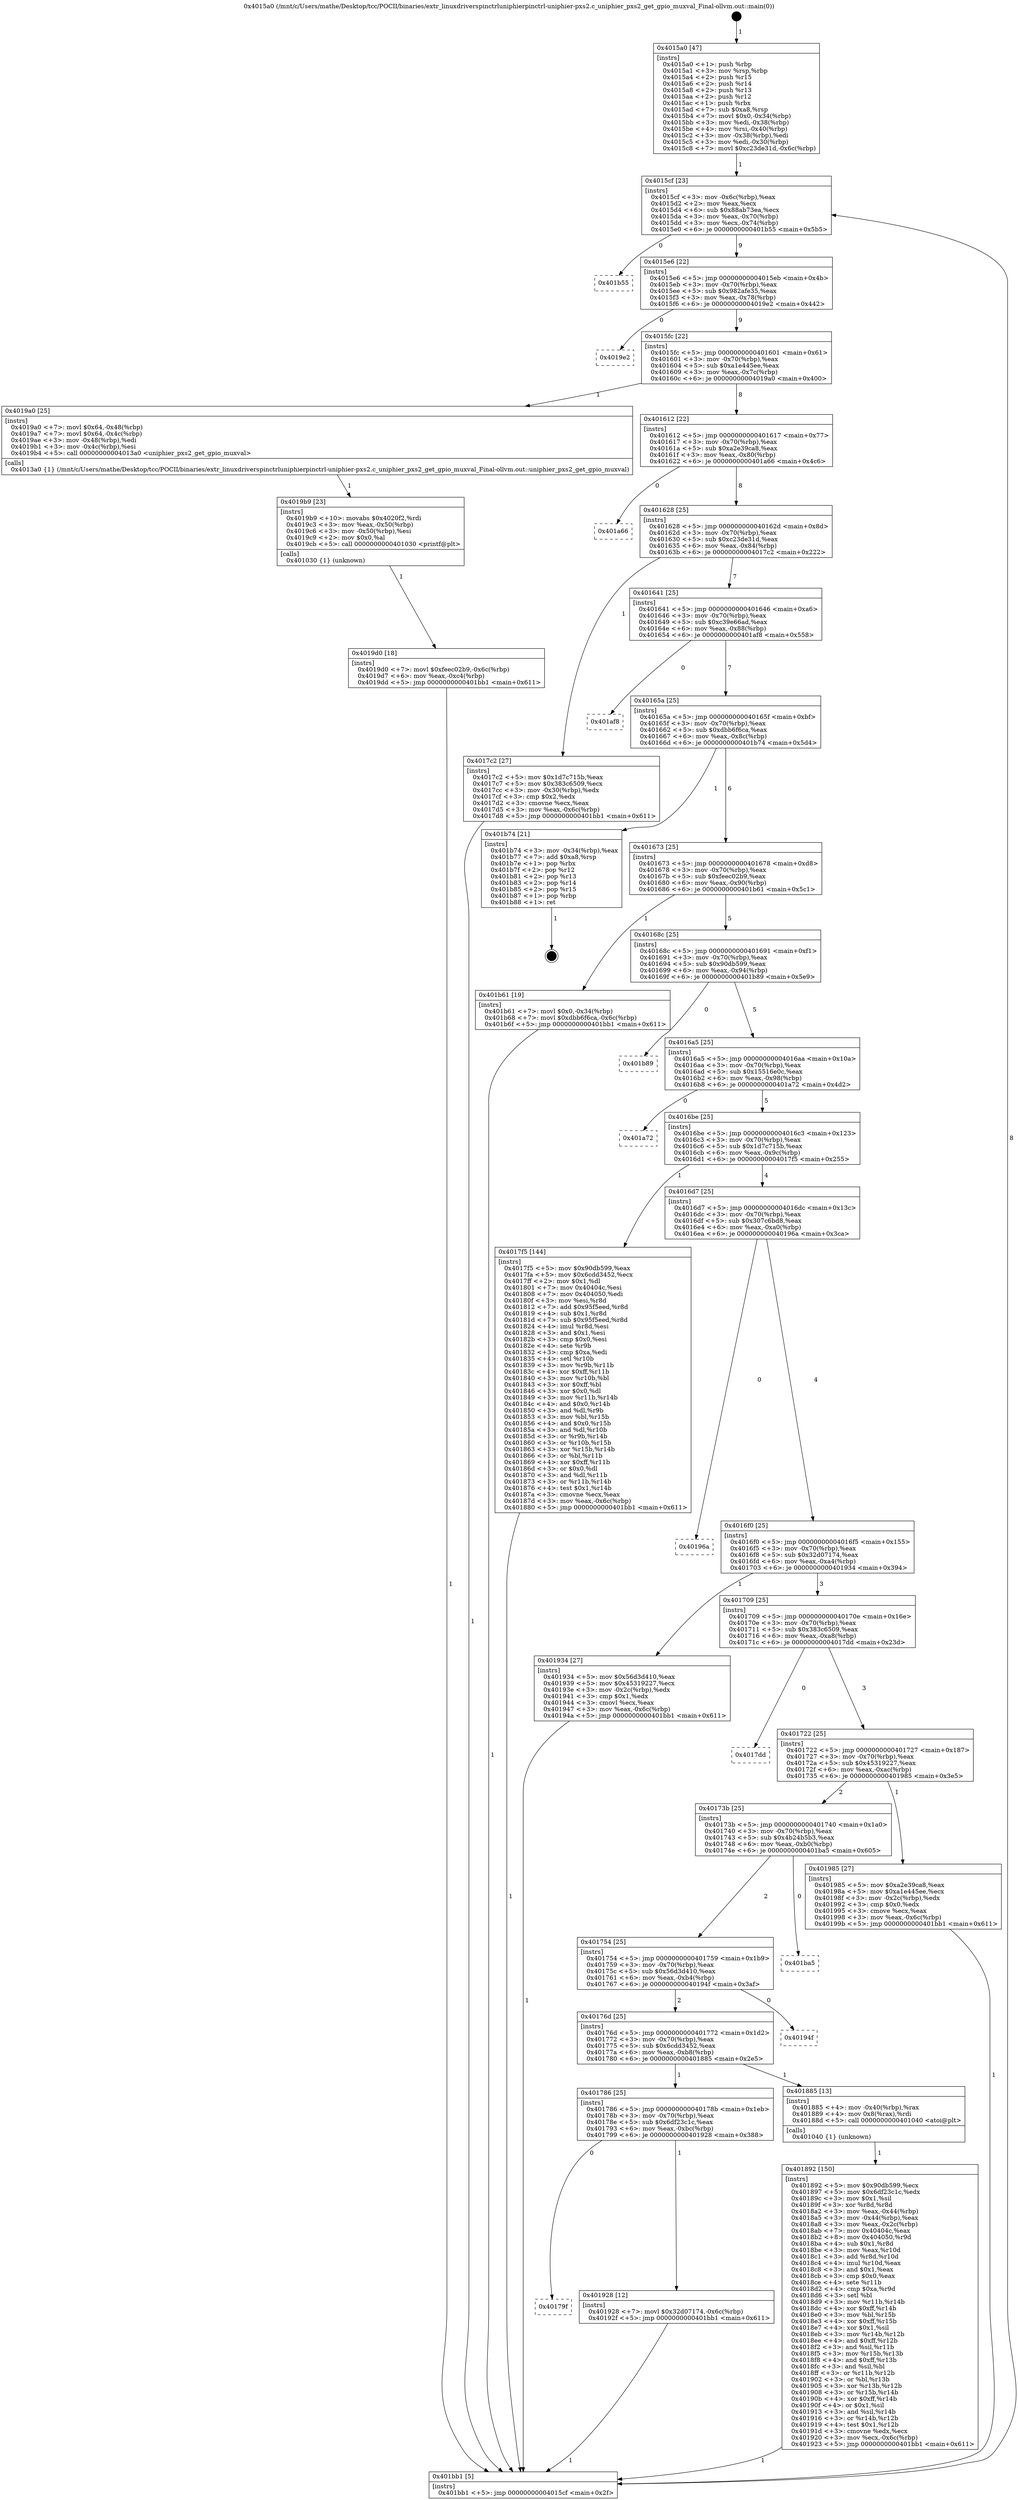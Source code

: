 digraph "0x4015a0" {
  label = "0x4015a0 (/mnt/c/Users/mathe/Desktop/tcc/POCII/binaries/extr_linuxdriverspinctrluniphierpinctrl-uniphier-pxs2.c_uniphier_pxs2_get_gpio_muxval_Final-ollvm.out::main(0))"
  labelloc = "t"
  node[shape=record]

  Entry [label="",width=0.3,height=0.3,shape=circle,fillcolor=black,style=filled]
  "0x4015cf" [label="{
     0x4015cf [23]\l
     | [instrs]\l
     &nbsp;&nbsp;0x4015cf \<+3\>: mov -0x6c(%rbp),%eax\l
     &nbsp;&nbsp;0x4015d2 \<+2\>: mov %eax,%ecx\l
     &nbsp;&nbsp;0x4015d4 \<+6\>: sub $0x88ab73ea,%ecx\l
     &nbsp;&nbsp;0x4015da \<+3\>: mov %eax,-0x70(%rbp)\l
     &nbsp;&nbsp;0x4015dd \<+3\>: mov %ecx,-0x74(%rbp)\l
     &nbsp;&nbsp;0x4015e0 \<+6\>: je 0000000000401b55 \<main+0x5b5\>\l
  }"]
  "0x401b55" [label="{
     0x401b55\l
  }", style=dashed]
  "0x4015e6" [label="{
     0x4015e6 [22]\l
     | [instrs]\l
     &nbsp;&nbsp;0x4015e6 \<+5\>: jmp 00000000004015eb \<main+0x4b\>\l
     &nbsp;&nbsp;0x4015eb \<+3\>: mov -0x70(%rbp),%eax\l
     &nbsp;&nbsp;0x4015ee \<+5\>: sub $0x982afe35,%eax\l
     &nbsp;&nbsp;0x4015f3 \<+3\>: mov %eax,-0x78(%rbp)\l
     &nbsp;&nbsp;0x4015f6 \<+6\>: je 00000000004019e2 \<main+0x442\>\l
  }"]
  Exit [label="",width=0.3,height=0.3,shape=circle,fillcolor=black,style=filled,peripheries=2]
  "0x4019e2" [label="{
     0x4019e2\l
  }", style=dashed]
  "0x4015fc" [label="{
     0x4015fc [22]\l
     | [instrs]\l
     &nbsp;&nbsp;0x4015fc \<+5\>: jmp 0000000000401601 \<main+0x61\>\l
     &nbsp;&nbsp;0x401601 \<+3\>: mov -0x70(%rbp),%eax\l
     &nbsp;&nbsp;0x401604 \<+5\>: sub $0xa1e445ee,%eax\l
     &nbsp;&nbsp;0x401609 \<+3\>: mov %eax,-0x7c(%rbp)\l
     &nbsp;&nbsp;0x40160c \<+6\>: je 00000000004019a0 \<main+0x400\>\l
  }"]
  "0x4019d0" [label="{
     0x4019d0 [18]\l
     | [instrs]\l
     &nbsp;&nbsp;0x4019d0 \<+7\>: movl $0xfeec02b9,-0x6c(%rbp)\l
     &nbsp;&nbsp;0x4019d7 \<+6\>: mov %eax,-0xc4(%rbp)\l
     &nbsp;&nbsp;0x4019dd \<+5\>: jmp 0000000000401bb1 \<main+0x611\>\l
  }"]
  "0x4019a0" [label="{
     0x4019a0 [25]\l
     | [instrs]\l
     &nbsp;&nbsp;0x4019a0 \<+7\>: movl $0x64,-0x48(%rbp)\l
     &nbsp;&nbsp;0x4019a7 \<+7\>: movl $0x64,-0x4c(%rbp)\l
     &nbsp;&nbsp;0x4019ae \<+3\>: mov -0x48(%rbp),%edi\l
     &nbsp;&nbsp;0x4019b1 \<+3\>: mov -0x4c(%rbp),%esi\l
     &nbsp;&nbsp;0x4019b4 \<+5\>: call 00000000004013a0 \<uniphier_pxs2_get_gpio_muxval\>\l
     | [calls]\l
     &nbsp;&nbsp;0x4013a0 \{1\} (/mnt/c/Users/mathe/Desktop/tcc/POCII/binaries/extr_linuxdriverspinctrluniphierpinctrl-uniphier-pxs2.c_uniphier_pxs2_get_gpio_muxval_Final-ollvm.out::uniphier_pxs2_get_gpio_muxval)\l
  }"]
  "0x401612" [label="{
     0x401612 [22]\l
     | [instrs]\l
     &nbsp;&nbsp;0x401612 \<+5\>: jmp 0000000000401617 \<main+0x77\>\l
     &nbsp;&nbsp;0x401617 \<+3\>: mov -0x70(%rbp),%eax\l
     &nbsp;&nbsp;0x40161a \<+5\>: sub $0xa2e39ca8,%eax\l
     &nbsp;&nbsp;0x40161f \<+3\>: mov %eax,-0x80(%rbp)\l
     &nbsp;&nbsp;0x401622 \<+6\>: je 0000000000401a66 \<main+0x4c6\>\l
  }"]
  "0x4019b9" [label="{
     0x4019b9 [23]\l
     | [instrs]\l
     &nbsp;&nbsp;0x4019b9 \<+10\>: movabs $0x4020f2,%rdi\l
     &nbsp;&nbsp;0x4019c3 \<+3\>: mov %eax,-0x50(%rbp)\l
     &nbsp;&nbsp;0x4019c6 \<+3\>: mov -0x50(%rbp),%esi\l
     &nbsp;&nbsp;0x4019c9 \<+2\>: mov $0x0,%al\l
     &nbsp;&nbsp;0x4019cb \<+5\>: call 0000000000401030 \<printf@plt\>\l
     | [calls]\l
     &nbsp;&nbsp;0x401030 \{1\} (unknown)\l
  }"]
  "0x401a66" [label="{
     0x401a66\l
  }", style=dashed]
  "0x401628" [label="{
     0x401628 [25]\l
     | [instrs]\l
     &nbsp;&nbsp;0x401628 \<+5\>: jmp 000000000040162d \<main+0x8d\>\l
     &nbsp;&nbsp;0x40162d \<+3\>: mov -0x70(%rbp),%eax\l
     &nbsp;&nbsp;0x401630 \<+5\>: sub $0xc23de31d,%eax\l
     &nbsp;&nbsp;0x401635 \<+6\>: mov %eax,-0x84(%rbp)\l
     &nbsp;&nbsp;0x40163b \<+6\>: je 00000000004017c2 \<main+0x222\>\l
  }"]
  "0x40179f" [label="{
     0x40179f\l
  }", style=dashed]
  "0x4017c2" [label="{
     0x4017c2 [27]\l
     | [instrs]\l
     &nbsp;&nbsp;0x4017c2 \<+5\>: mov $0x1d7c715b,%eax\l
     &nbsp;&nbsp;0x4017c7 \<+5\>: mov $0x383c6509,%ecx\l
     &nbsp;&nbsp;0x4017cc \<+3\>: mov -0x30(%rbp),%edx\l
     &nbsp;&nbsp;0x4017cf \<+3\>: cmp $0x2,%edx\l
     &nbsp;&nbsp;0x4017d2 \<+3\>: cmovne %ecx,%eax\l
     &nbsp;&nbsp;0x4017d5 \<+3\>: mov %eax,-0x6c(%rbp)\l
     &nbsp;&nbsp;0x4017d8 \<+5\>: jmp 0000000000401bb1 \<main+0x611\>\l
  }"]
  "0x401641" [label="{
     0x401641 [25]\l
     | [instrs]\l
     &nbsp;&nbsp;0x401641 \<+5\>: jmp 0000000000401646 \<main+0xa6\>\l
     &nbsp;&nbsp;0x401646 \<+3\>: mov -0x70(%rbp),%eax\l
     &nbsp;&nbsp;0x401649 \<+5\>: sub $0xc39e66ad,%eax\l
     &nbsp;&nbsp;0x40164e \<+6\>: mov %eax,-0x88(%rbp)\l
     &nbsp;&nbsp;0x401654 \<+6\>: je 0000000000401af8 \<main+0x558\>\l
  }"]
  "0x401bb1" [label="{
     0x401bb1 [5]\l
     | [instrs]\l
     &nbsp;&nbsp;0x401bb1 \<+5\>: jmp 00000000004015cf \<main+0x2f\>\l
  }"]
  "0x4015a0" [label="{
     0x4015a0 [47]\l
     | [instrs]\l
     &nbsp;&nbsp;0x4015a0 \<+1\>: push %rbp\l
     &nbsp;&nbsp;0x4015a1 \<+3\>: mov %rsp,%rbp\l
     &nbsp;&nbsp;0x4015a4 \<+2\>: push %r15\l
     &nbsp;&nbsp;0x4015a6 \<+2\>: push %r14\l
     &nbsp;&nbsp;0x4015a8 \<+2\>: push %r13\l
     &nbsp;&nbsp;0x4015aa \<+2\>: push %r12\l
     &nbsp;&nbsp;0x4015ac \<+1\>: push %rbx\l
     &nbsp;&nbsp;0x4015ad \<+7\>: sub $0xa8,%rsp\l
     &nbsp;&nbsp;0x4015b4 \<+7\>: movl $0x0,-0x34(%rbp)\l
     &nbsp;&nbsp;0x4015bb \<+3\>: mov %edi,-0x38(%rbp)\l
     &nbsp;&nbsp;0x4015be \<+4\>: mov %rsi,-0x40(%rbp)\l
     &nbsp;&nbsp;0x4015c2 \<+3\>: mov -0x38(%rbp),%edi\l
     &nbsp;&nbsp;0x4015c5 \<+3\>: mov %edi,-0x30(%rbp)\l
     &nbsp;&nbsp;0x4015c8 \<+7\>: movl $0xc23de31d,-0x6c(%rbp)\l
  }"]
  "0x401928" [label="{
     0x401928 [12]\l
     | [instrs]\l
     &nbsp;&nbsp;0x401928 \<+7\>: movl $0x32d07174,-0x6c(%rbp)\l
     &nbsp;&nbsp;0x40192f \<+5\>: jmp 0000000000401bb1 \<main+0x611\>\l
  }"]
  "0x401af8" [label="{
     0x401af8\l
  }", style=dashed]
  "0x40165a" [label="{
     0x40165a [25]\l
     | [instrs]\l
     &nbsp;&nbsp;0x40165a \<+5\>: jmp 000000000040165f \<main+0xbf\>\l
     &nbsp;&nbsp;0x40165f \<+3\>: mov -0x70(%rbp),%eax\l
     &nbsp;&nbsp;0x401662 \<+5\>: sub $0xdbb6f6ca,%eax\l
     &nbsp;&nbsp;0x401667 \<+6\>: mov %eax,-0x8c(%rbp)\l
     &nbsp;&nbsp;0x40166d \<+6\>: je 0000000000401b74 \<main+0x5d4\>\l
  }"]
  "0x401892" [label="{
     0x401892 [150]\l
     | [instrs]\l
     &nbsp;&nbsp;0x401892 \<+5\>: mov $0x90db599,%ecx\l
     &nbsp;&nbsp;0x401897 \<+5\>: mov $0x6df23c1c,%edx\l
     &nbsp;&nbsp;0x40189c \<+3\>: mov $0x1,%sil\l
     &nbsp;&nbsp;0x40189f \<+3\>: xor %r8d,%r8d\l
     &nbsp;&nbsp;0x4018a2 \<+3\>: mov %eax,-0x44(%rbp)\l
     &nbsp;&nbsp;0x4018a5 \<+3\>: mov -0x44(%rbp),%eax\l
     &nbsp;&nbsp;0x4018a8 \<+3\>: mov %eax,-0x2c(%rbp)\l
     &nbsp;&nbsp;0x4018ab \<+7\>: mov 0x40404c,%eax\l
     &nbsp;&nbsp;0x4018b2 \<+8\>: mov 0x404050,%r9d\l
     &nbsp;&nbsp;0x4018ba \<+4\>: sub $0x1,%r8d\l
     &nbsp;&nbsp;0x4018be \<+3\>: mov %eax,%r10d\l
     &nbsp;&nbsp;0x4018c1 \<+3\>: add %r8d,%r10d\l
     &nbsp;&nbsp;0x4018c4 \<+4\>: imul %r10d,%eax\l
     &nbsp;&nbsp;0x4018c8 \<+3\>: and $0x1,%eax\l
     &nbsp;&nbsp;0x4018cb \<+3\>: cmp $0x0,%eax\l
     &nbsp;&nbsp;0x4018ce \<+4\>: sete %r11b\l
     &nbsp;&nbsp;0x4018d2 \<+4\>: cmp $0xa,%r9d\l
     &nbsp;&nbsp;0x4018d6 \<+3\>: setl %bl\l
     &nbsp;&nbsp;0x4018d9 \<+3\>: mov %r11b,%r14b\l
     &nbsp;&nbsp;0x4018dc \<+4\>: xor $0xff,%r14b\l
     &nbsp;&nbsp;0x4018e0 \<+3\>: mov %bl,%r15b\l
     &nbsp;&nbsp;0x4018e3 \<+4\>: xor $0xff,%r15b\l
     &nbsp;&nbsp;0x4018e7 \<+4\>: xor $0x1,%sil\l
     &nbsp;&nbsp;0x4018eb \<+3\>: mov %r14b,%r12b\l
     &nbsp;&nbsp;0x4018ee \<+4\>: and $0xff,%r12b\l
     &nbsp;&nbsp;0x4018f2 \<+3\>: and %sil,%r11b\l
     &nbsp;&nbsp;0x4018f5 \<+3\>: mov %r15b,%r13b\l
     &nbsp;&nbsp;0x4018f8 \<+4\>: and $0xff,%r13b\l
     &nbsp;&nbsp;0x4018fc \<+3\>: and %sil,%bl\l
     &nbsp;&nbsp;0x4018ff \<+3\>: or %r11b,%r12b\l
     &nbsp;&nbsp;0x401902 \<+3\>: or %bl,%r13b\l
     &nbsp;&nbsp;0x401905 \<+3\>: xor %r13b,%r12b\l
     &nbsp;&nbsp;0x401908 \<+3\>: or %r15b,%r14b\l
     &nbsp;&nbsp;0x40190b \<+4\>: xor $0xff,%r14b\l
     &nbsp;&nbsp;0x40190f \<+4\>: or $0x1,%sil\l
     &nbsp;&nbsp;0x401913 \<+3\>: and %sil,%r14b\l
     &nbsp;&nbsp;0x401916 \<+3\>: or %r14b,%r12b\l
     &nbsp;&nbsp;0x401919 \<+4\>: test $0x1,%r12b\l
     &nbsp;&nbsp;0x40191d \<+3\>: cmovne %edx,%ecx\l
     &nbsp;&nbsp;0x401920 \<+3\>: mov %ecx,-0x6c(%rbp)\l
     &nbsp;&nbsp;0x401923 \<+5\>: jmp 0000000000401bb1 \<main+0x611\>\l
  }"]
  "0x401b74" [label="{
     0x401b74 [21]\l
     | [instrs]\l
     &nbsp;&nbsp;0x401b74 \<+3\>: mov -0x34(%rbp),%eax\l
     &nbsp;&nbsp;0x401b77 \<+7\>: add $0xa8,%rsp\l
     &nbsp;&nbsp;0x401b7e \<+1\>: pop %rbx\l
     &nbsp;&nbsp;0x401b7f \<+2\>: pop %r12\l
     &nbsp;&nbsp;0x401b81 \<+2\>: pop %r13\l
     &nbsp;&nbsp;0x401b83 \<+2\>: pop %r14\l
     &nbsp;&nbsp;0x401b85 \<+2\>: pop %r15\l
     &nbsp;&nbsp;0x401b87 \<+1\>: pop %rbp\l
     &nbsp;&nbsp;0x401b88 \<+1\>: ret\l
  }"]
  "0x401673" [label="{
     0x401673 [25]\l
     | [instrs]\l
     &nbsp;&nbsp;0x401673 \<+5\>: jmp 0000000000401678 \<main+0xd8\>\l
     &nbsp;&nbsp;0x401678 \<+3\>: mov -0x70(%rbp),%eax\l
     &nbsp;&nbsp;0x40167b \<+5\>: sub $0xfeec02b9,%eax\l
     &nbsp;&nbsp;0x401680 \<+6\>: mov %eax,-0x90(%rbp)\l
     &nbsp;&nbsp;0x401686 \<+6\>: je 0000000000401b61 \<main+0x5c1\>\l
  }"]
  "0x401786" [label="{
     0x401786 [25]\l
     | [instrs]\l
     &nbsp;&nbsp;0x401786 \<+5\>: jmp 000000000040178b \<main+0x1eb\>\l
     &nbsp;&nbsp;0x40178b \<+3\>: mov -0x70(%rbp),%eax\l
     &nbsp;&nbsp;0x40178e \<+5\>: sub $0x6df23c1c,%eax\l
     &nbsp;&nbsp;0x401793 \<+6\>: mov %eax,-0xbc(%rbp)\l
     &nbsp;&nbsp;0x401799 \<+6\>: je 0000000000401928 \<main+0x388\>\l
  }"]
  "0x401b61" [label="{
     0x401b61 [19]\l
     | [instrs]\l
     &nbsp;&nbsp;0x401b61 \<+7\>: movl $0x0,-0x34(%rbp)\l
     &nbsp;&nbsp;0x401b68 \<+7\>: movl $0xdbb6f6ca,-0x6c(%rbp)\l
     &nbsp;&nbsp;0x401b6f \<+5\>: jmp 0000000000401bb1 \<main+0x611\>\l
  }"]
  "0x40168c" [label="{
     0x40168c [25]\l
     | [instrs]\l
     &nbsp;&nbsp;0x40168c \<+5\>: jmp 0000000000401691 \<main+0xf1\>\l
     &nbsp;&nbsp;0x401691 \<+3\>: mov -0x70(%rbp),%eax\l
     &nbsp;&nbsp;0x401694 \<+5\>: sub $0x90db599,%eax\l
     &nbsp;&nbsp;0x401699 \<+6\>: mov %eax,-0x94(%rbp)\l
     &nbsp;&nbsp;0x40169f \<+6\>: je 0000000000401b89 \<main+0x5e9\>\l
  }"]
  "0x401885" [label="{
     0x401885 [13]\l
     | [instrs]\l
     &nbsp;&nbsp;0x401885 \<+4\>: mov -0x40(%rbp),%rax\l
     &nbsp;&nbsp;0x401889 \<+4\>: mov 0x8(%rax),%rdi\l
     &nbsp;&nbsp;0x40188d \<+5\>: call 0000000000401040 \<atoi@plt\>\l
     | [calls]\l
     &nbsp;&nbsp;0x401040 \{1\} (unknown)\l
  }"]
  "0x401b89" [label="{
     0x401b89\l
  }", style=dashed]
  "0x4016a5" [label="{
     0x4016a5 [25]\l
     | [instrs]\l
     &nbsp;&nbsp;0x4016a5 \<+5\>: jmp 00000000004016aa \<main+0x10a\>\l
     &nbsp;&nbsp;0x4016aa \<+3\>: mov -0x70(%rbp),%eax\l
     &nbsp;&nbsp;0x4016ad \<+5\>: sub $0x15516e0c,%eax\l
     &nbsp;&nbsp;0x4016b2 \<+6\>: mov %eax,-0x98(%rbp)\l
     &nbsp;&nbsp;0x4016b8 \<+6\>: je 0000000000401a72 \<main+0x4d2\>\l
  }"]
  "0x40176d" [label="{
     0x40176d [25]\l
     | [instrs]\l
     &nbsp;&nbsp;0x40176d \<+5\>: jmp 0000000000401772 \<main+0x1d2\>\l
     &nbsp;&nbsp;0x401772 \<+3\>: mov -0x70(%rbp),%eax\l
     &nbsp;&nbsp;0x401775 \<+5\>: sub $0x6cdd3452,%eax\l
     &nbsp;&nbsp;0x40177a \<+6\>: mov %eax,-0xb8(%rbp)\l
     &nbsp;&nbsp;0x401780 \<+6\>: je 0000000000401885 \<main+0x2e5\>\l
  }"]
  "0x401a72" [label="{
     0x401a72\l
  }", style=dashed]
  "0x4016be" [label="{
     0x4016be [25]\l
     | [instrs]\l
     &nbsp;&nbsp;0x4016be \<+5\>: jmp 00000000004016c3 \<main+0x123\>\l
     &nbsp;&nbsp;0x4016c3 \<+3\>: mov -0x70(%rbp),%eax\l
     &nbsp;&nbsp;0x4016c6 \<+5\>: sub $0x1d7c715b,%eax\l
     &nbsp;&nbsp;0x4016cb \<+6\>: mov %eax,-0x9c(%rbp)\l
     &nbsp;&nbsp;0x4016d1 \<+6\>: je 00000000004017f5 \<main+0x255\>\l
  }"]
  "0x40194f" [label="{
     0x40194f\l
  }", style=dashed]
  "0x4017f5" [label="{
     0x4017f5 [144]\l
     | [instrs]\l
     &nbsp;&nbsp;0x4017f5 \<+5\>: mov $0x90db599,%eax\l
     &nbsp;&nbsp;0x4017fa \<+5\>: mov $0x6cdd3452,%ecx\l
     &nbsp;&nbsp;0x4017ff \<+2\>: mov $0x1,%dl\l
     &nbsp;&nbsp;0x401801 \<+7\>: mov 0x40404c,%esi\l
     &nbsp;&nbsp;0x401808 \<+7\>: mov 0x404050,%edi\l
     &nbsp;&nbsp;0x40180f \<+3\>: mov %esi,%r8d\l
     &nbsp;&nbsp;0x401812 \<+7\>: add $0x95f5eed,%r8d\l
     &nbsp;&nbsp;0x401819 \<+4\>: sub $0x1,%r8d\l
     &nbsp;&nbsp;0x40181d \<+7\>: sub $0x95f5eed,%r8d\l
     &nbsp;&nbsp;0x401824 \<+4\>: imul %r8d,%esi\l
     &nbsp;&nbsp;0x401828 \<+3\>: and $0x1,%esi\l
     &nbsp;&nbsp;0x40182b \<+3\>: cmp $0x0,%esi\l
     &nbsp;&nbsp;0x40182e \<+4\>: sete %r9b\l
     &nbsp;&nbsp;0x401832 \<+3\>: cmp $0xa,%edi\l
     &nbsp;&nbsp;0x401835 \<+4\>: setl %r10b\l
     &nbsp;&nbsp;0x401839 \<+3\>: mov %r9b,%r11b\l
     &nbsp;&nbsp;0x40183c \<+4\>: xor $0xff,%r11b\l
     &nbsp;&nbsp;0x401840 \<+3\>: mov %r10b,%bl\l
     &nbsp;&nbsp;0x401843 \<+3\>: xor $0xff,%bl\l
     &nbsp;&nbsp;0x401846 \<+3\>: xor $0x0,%dl\l
     &nbsp;&nbsp;0x401849 \<+3\>: mov %r11b,%r14b\l
     &nbsp;&nbsp;0x40184c \<+4\>: and $0x0,%r14b\l
     &nbsp;&nbsp;0x401850 \<+3\>: and %dl,%r9b\l
     &nbsp;&nbsp;0x401853 \<+3\>: mov %bl,%r15b\l
     &nbsp;&nbsp;0x401856 \<+4\>: and $0x0,%r15b\l
     &nbsp;&nbsp;0x40185a \<+3\>: and %dl,%r10b\l
     &nbsp;&nbsp;0x40185d \<+3\>: or %r9b,%r14b\l
     &nbsp;&nbsp;0x401860 \<+3\>: or %r10b,%r15b\l
     &nbsp;&nbsp;0x401863 \<+3\>: xor %r15b,%r14b\l
     &nbsp;&nbsp;0x401866 \<+3\>: or %bl,%r11b\l
     &nbsp;&nbsp;0x401869 \<+4\>: xor $0xff,%r11b\l
     &nbsp;&nbsp;0x40186d \<+3\>: or $0x0,%dl\l
     &nbsp;&nbsp;0x401870 \<+3\>: and %dl,%r11b\l
     &nbsp;&nbsp;0x401873 \<+3\>: or %r11b,%r14b\l
     &nbsp;&nbsp;0x401876 \<+4\>: test $0x1,%r14b\l
     &nbsp;&nbsp;0x40187a \<+3\>: cmovne %ecx,%eax\l
     &nbsp;&nbsp;0x40187d \<+3\>: mov %eax,-0x6c(%rbp)\l
     &nbsp;&nbsp;0x401880 \<+5\>: jmp 0000000000401bb1 \<main+0x611\>\l
  }"]
  "0x4016d7" [label="{
     0x4016d7 [25]\l
     | [instrs]\l
     &nbsp;&nbsp;0x4016d7 \<+5\>: jmp 00000000004016dc \<main+0x13c\>\l
     &nbsp;&nbsp;0x4016dc \<+3\>: mov -0x70(%rbp),%eax\l
     &nbsp;&nbsp;0x4016df \<+5\>: sub $0x307c6bd8,%eax\l
     &nbsp;&nbsp;0x4016e4 \<+6\>: mov %eax,-0xa0(%rbp)\l
     &nbsp;&nbsp;0x4016ea \<+6\>: je 000000000040196a \<main+0x3ca\>\l
  }"]
  "0x401754" [label="{
     0x401754 [25]\l
     | [instrs]\l
     &nbsp;&nbsp;0x401754 \<+5\>: jmp 0000000000401759 \<main+0x1b9\>\l
     &nbsp;&nbsp;0x401759 \<+3\>: mov -0x70(%rbp),%eax\l
     &nbsp;&nbsp;0x40175c \<+5\>: sub $0x56d3d410,%eax\l
     &nbsp;&nbsp;0x401761 \<+6\>: mov %eax,-0xb4(%rbp)\l
     &nbsp;&nbsp;0x401767 \<+6\>: je 000000000040194f \<main+0x3af\>\l
  }"]
  "0x40196a" [label="{
     0x40196a\l
  }", style=dashed]
  "0x4016f0" [label="{
     0x4016f0 [25]\l
     | [instrs]\l
     &nbsp;&nbsp;0x4016f0 \<+5\>: jmp 00000000004016f5 \<main+0x155\>\l
     &nbsp;&nbsp;0x4016f5 \<+3\>: mov -0x70(%rbp),%eax\l
     &nbsp;&nbsp;0x4016f8 \<+5\>: sub $0x32d07174,%eax\l
     &nbsp;&nbsp;0x4016fd \<+6\>: mov %eax,-0xa4(%rbp)\l
     &nbsp;&nbsp;0x401703 \<+6\>: je 0000000000401934 \<main+0x394\>\l
  }"]
  "0x401ba5" [label="{
     0x401ba5\l
  }", style=dashed]
  "0x401934" [label="{
     0x401934 [27]\l
     | [instrs]\l
     &nbsp;&nbsp;0x401934 \<+5\>: mov $0x56d3d410,%eax\l
     &nbsp;&nbsp;0x401939 \<+5\>: mov $0x45319227,%ecx\l
     &nbsp;&nbsp;0x40193e \<+3\>: mov -0x2c(%rbp),%edx\l
     &nbsp;&nbsp;0x401941 \<+3\>: cmp $0x1,%edx\l
     &nbsp;&nbsp;0x401944 \<+3\>: cmovl %ecx,%eax\l
     &nbsp;&nbsp;0x401947 \<+3\>: mov %eax,-0x6c(%rbp)\l
     &nbsp;&nbsp;0x40194a \<+5\>: jmp 0000000000401bb1 \<main+0x611\>\l
  }"]
  "0x401709" [label="{
     0x401709 [25]\l
     | [instrs]\l
     &nbsp;&nbsp;0x401709 \<+5\>: jmp 000000000040170e \<main+0x16e\>\l
     &nbsp;&nbsp;0x40170e \<+3\>: mov -0x70(%rbp),%eax\l
     &nbsp;&nbsp;0x401711 \<+5\>: sub $0x383c6509,%eax\l
     &nbsp;&nbsp;0x401716 \<+6\>: mov %eax,-0xa8(%rbp)\l
     &nbsp;&nbsp;0x40171c \<+6\>: je 00000000004017dd \<main+0x23d\>\l
  }"]
  "0x40173b" [label="{
     0x40173b [25]\l
     | [instrs]\l
     &nbsp;&nbsp;0x40173b \<+5\>: jmp 0000000000401740 \<main+0x1a0\>\l
     &nbsp;&nbsp;0x401740 \<+3\>: mov -0x70(%rbp),%eax\l
     &nbsp;&nbsp;0x401743 \<+5\>: sub $0x4b24b5b3,%eax\l
     &nbsp;&nbsp;0x401748 \<+6\>: mov %eax,-0xb0(%rbp)\l
     &nbsp;&nbsp;0x40174e \<+6\>: je 0000000000401ba5 \<main+0x605\>\l
  }"]
  "0x4017dd" [label="{
     0x4017dd\l
  }", style=dashed]
  "0x401722" [label="{
     0x401722 [25]\l
     | [instrs]\l
     &nbsp;&nbsp;0x401722 \<+5\>: jmp 0000000000401727 \<main+0x187\>\l
     &nbsp;&nbsp;0x401727 \<+3\>: mov -0x70(%rbp),%eax\l
     &nbsp;&nbsp;0x40172a \<+5\>: sub $0x45319227,%eax\l
     &nbsp;&nbsp;0x40172f \<+6\>: mov %eax,-0xac(%rbp)\l
     &nbsp;&nbsp;0x401735 \<+6\>: je 0000000000401985 \<main+0x3e5\>\l
  }"]
  "0x401985" [label="{
     0x401985 [27]\l
     | [instrs]\l
     &nbsp;&nbsp;0x401985 \<+5\>: mov $0xa2e39ca8,%eax\l
     &nbsp;&nbsp;0x40198a \<+5\>: mov $0xa1e445ee,%ecx\l
     &nbsp;&nbsp;0x40198f \<+3\>: mov -0x2c(%rbp),%edx\l
     &nbsp;&nbsp;0x401992 \<+3\>: cmp $0x0,%edx\l
     &nbsp;&nbsp;0x401995 \<+3\>: cmove %ecx,%eax\l
     &nbsp;&nbsp;0x401998 \<+3\>: mov %eax,-0x6c(%rbp)\l
     &nbsp;&nbsp;0x40199b \<+5\>: jmp 0000000000401bb1 \<main+0x611\>\l
  }"]
  Entry -> "0x4015a0" [label=" 1"]
  "0x4015cf" -> "0x401b55" [label=" 0"]
  "0x4015cf" -> "0x4015e6" [label=" 9"]
  "0x401b74" -> Exit [label=" 1"]
  "0x4015e6" -> "0x4019e2" [label=" 0"]
  "0x4015e6" -> "0x4015fc" [label=" 9"]
  "0x401b61" -> "0x401bb1" [label=" 1"]
  "0x4015fc" -> "0x4019a0" [label=" 1"]
  "0x4015fc" -> "0x401612" [label=" 8"]
  "0x4019d0" -> "0x401bb1" [label=" 1"]
  "0x401612" -> "0x401a66" [label=" 0"]
  "0x401612" -> "0x401628" [label=" 8"]
  "0x4019b9" -> "0x4019d0" [label=" 1"]
  "0x401628" -> "0x4017c2" [label=" 1"]
  "0x401628" -> "0x401641" [label=" 7"]
  "0x4017c2" -> "0x401bb1" [label=" 1"]
  "0x4015a0" -> "0x4015cf" [label=" 1"]
  "0x401bb1" -> "0x4015cf" [label=" 8"]
  "0x4019a0" -> "0x4019b9" [label=" 1"]
  "0x401641" -> "0x401af8" [label=" 0"]
  "0x401641" -> "0x40165a" [label=" 7"]
  "0x401985" -> "0x401bb1" [label=" 1"]
  "0x40165a" -> "0x401b74" [label=" 1"]
  "0x40165a" -> "0x401673" [label=" 6"]
  "0x401928" -> "0x401bb1" [label=" 1"]
  "0x401673" -> "0x401b61" [label=" 1"]
  "0x401673" -> "0x40168c" [label=" 5"]
  "0x401786" -> "0x40179f" [label=" 0"]
  "0x40168c" -> "0x401b89" [label=" 0"]
  "0x40168c" -> "0x4016a5" [label=" 5"]
  "0x401786" -> "0x401928" [label=" 1"]
  "0x4016a5" -> "0x401a72" [label=" 0"]
  "0x4016a5" -> "0x4016be" [label=" 5"]
  "0x401892" -> "0x401bb1" [label=" 1"]
  "0x4016be" -> "0x4017f5" [label=" 1"]
  "0x4016be" -> "0x4016d7" [label=" 4"]
  "0x4017f5" -> "0x401bb1" [label=" 1"]
  "0x401885" -> "0x401892" [label=" 1"]
  "0x4016d7" -> "0x40196a" [label=" 0"]
  "0x4016d7" -> "0x4016f0" [label=" 4"]
  "0x40176d" -> "0x401885" [label=" 1"]
  "0x4016f0" -> "0x401934" [label=" 1"]
  "0x4016f0" -> "0x401709" [label=" 3"]
  "0x401934" -> "0x401bb1" [label=" 1"]
  "0x401709" -> "0x4017dd" [label=" 0"]
  "0x401709" -> "0x401722" [label=" 3"]
  "0x401754" -> "0x40194f" [label=" 0"]
  "0x401722" -> "0x401985" [label=" 1"]
  "0x401722" -> "0x40173b" [label=" 2"]
  "0x401754" -> "0x40176d" [label=" 2"]
  "0x40173b" -> "0x401ba5" [label=" 0"]
  "0x40173b" -> "0x401754" [label=" 2"]
  "0x40176d" -> "0x401786" [label=" 1"]
}
